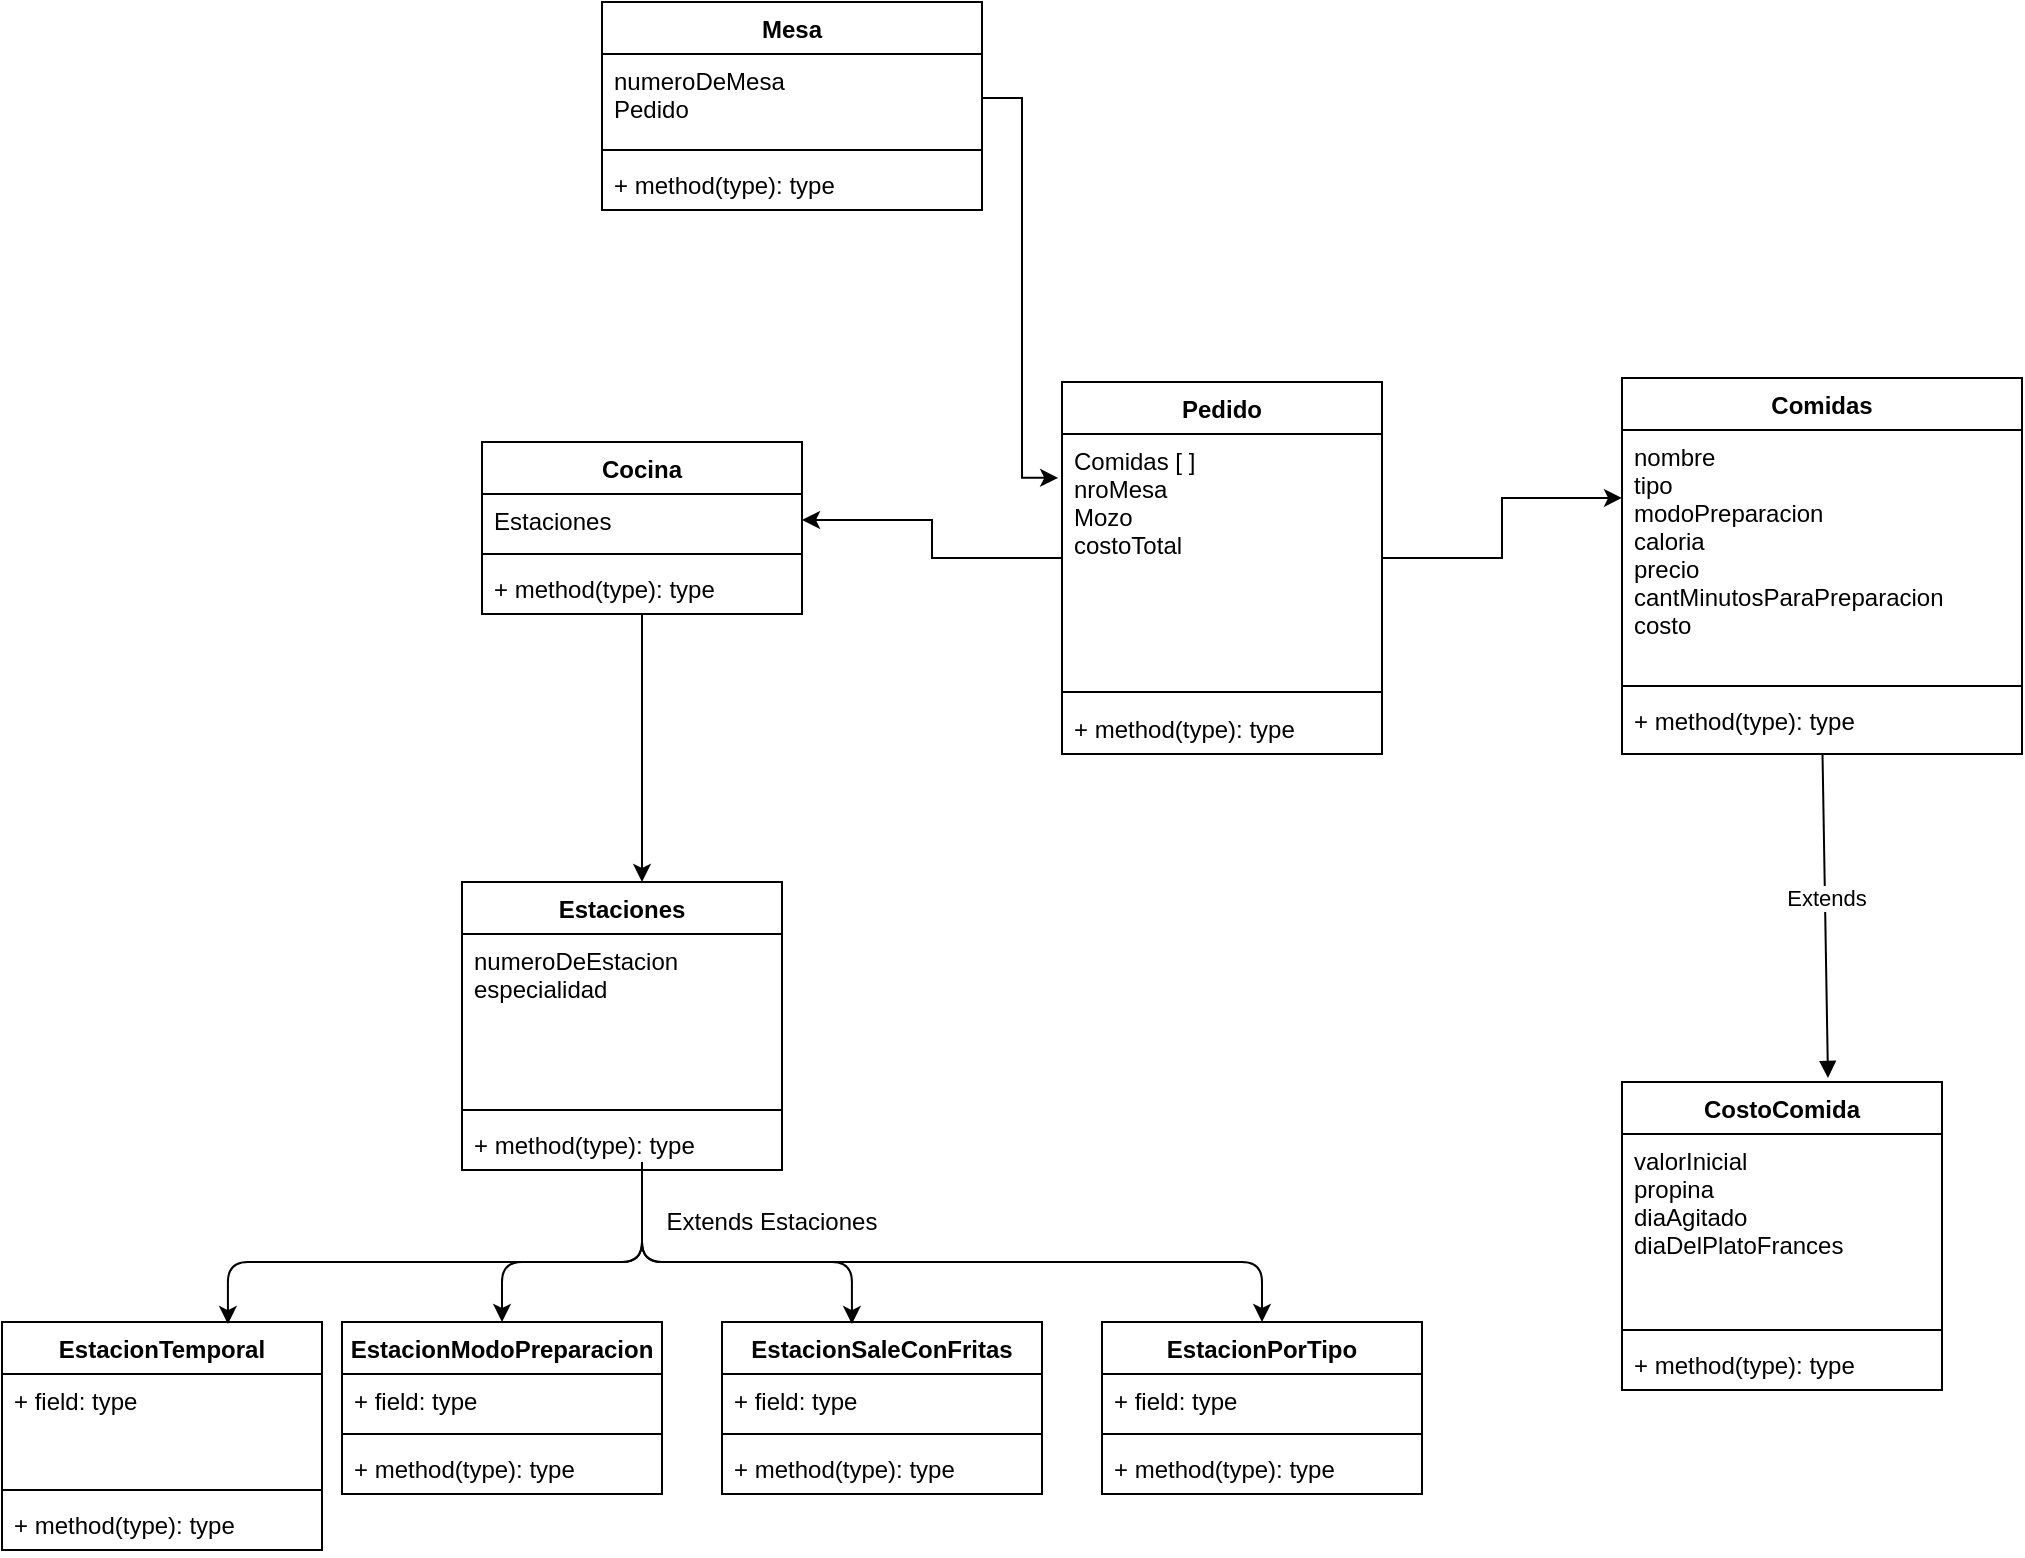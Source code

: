 <mxfile version="14.6.6" type="google"><diagram name="Page-1" id="9f46799a-70d6-7492-0946-bef42562c5a5"><mxGraphModel dx="1108" dy="482" grid="1" gridSize="10" guides="1" tooltips="1" connect="1" arrows="1" fold="1" page="1" pageScale="1" pageWidth="1100" pageHeight="850" background="#ffffff" math="0" shadow="0"><root><mxCell id="0"/><mxCell id="1" parent="0"/><mxCell id="8xV83j_1CTot_pnEL54q-1" value="Mesa" style="swimlane;fontStyle=1;align=center;verticalAlign=top;childLayout=stackLayout;horizontal=1;startSize=26;horizontalStack=0;resizeParent=1;resizeParentMax=0;resizeLast=0;collapsible=1;marginBottom=0;" parent="1" vertex="1"><mxGeometry x="350" y="10" width="190" height="104" as="geometry"/></mxCell><mxCell id="8xV83j_1CTot_pnEL54q-2" value="numeroDeMesa&#10;Pedido&#10;" style="text;strokeColor=none;fillColor=none;align=left;verticalAlign=top;spacingLeft=4;spacingRight=4;overflow=hidden;rotatable=0;points=[[0,0.5],[1,0.5]];portConstraint=eastwest;" parent="8xV83j_1CTot_pnEL54q-1" vertex="1"><mxGeometry y="26" width="190" height="44" as="geometry"/></mxCell><mxCell id="8xV83j_1CTot_pnEL54q-3" value="" style="line;strokeWidth=1;fillColor=none;align=left;verticalAlign=middle;spacingTop=-1;spacingLeft=3;spacingRight=3;rotatable=0;labelPosition=right;points=[];portConstraint=eastwest;" parent="8xV83j_1CTot_pnEL54q-1" vertex="1"><mxGeometry y="70" width="190" height="8" as="geometry"/></mxCell><mxCell id="8xV83j_1CTot_pnEL54q-4" value="+ method(type): type" style="text;strokeColor=none;fillColor=none;align=left;verticalAlign=top;spacingLeft=4;spacingRight=4;overflow=hidden;rotatable=0;points=[[0,0.5],[1,0.5]];portConstraint=eastwest;" parent="8xV83j_1CTot_pnEL54q-1" vertex="1"><mxGeometry y="78" width="190" height="26" as="geometry"/></mxCell><mxCell id="8xV83j_1CTot_pnEL54q-5" value="Pedido" style="swimlane;fontStyle=1;align=center;verticalAlign=top;childLayout=stackLayout;horizontal=1;startSize=26;horizontalStack=0;resizeParent=1;resizeParentMax=0;resizeLast=0;collapsible=1;marginBottom=0;" parent="1" vertex="1"><mxGeometry x="580" y="200" width="160" height="186" as="geometry"/></mxCell><mxCell id="8xV83j_1CTot_pnEL54q-6" value="Comidas [ ]&#10;nroMesa&#10;Mozo&#10;costoTotal" style="text;strokeColor=none;fillColor=none;align=left;verticalAlign=top;spacingLeft=4;spacingRight=4;overflow=hidden;rotatable=0;points=[[0,0.5],[1,0.5]];portConstraint=eastwest;" parent="8xV83j_1CTot_pnEL54q-5" vertex="1"><mxGeometry y="26" width="160" height="124" as="geometry"/></mxCell><mxCell id="8xV83j_1CTot_pnEL54q-7" value="" style="line;strokeWidth=1;fillColor=none;align=left;verticalAlign=middle;spacingTop=-1;spacingLeft=3;spacingRight=3;rotatable=0;labelPosition=right;points=[];portConstraint=eastwest;" parent="8xV83j_1CTot_pnEL54q-5" vertex="1"><mxGeometry y="150" width="160" height="10" as="geometry"/></mxCell><mxCell id="8xV83j_1CTot_pnEL54q-8" value="+ method(type): type" style="text;strokeColor=none;fillColor=none;align=left;verticalAlign=top;spacingLeft=4;spacingRight=4;overflow=hidden;rotatable=0;points=[[0,0.5],[1,0.5]];portConstraint=eastwest;" parent="8xV83j_1CTot_pnEL54q-5" vertex="1"><mxGeometry y="160" width="160" height="26" as="geometry"/></mxCell><mxCell id="8xV83j_1CTot_pnEL54q-9" value="Comidas" style="swimlane;fontStyle=1;align=center;verticalAlign=top;childLayout=stackLayout;horizontal=1;startSize=26;horizontalStack=0;resizeParent=1;resizeParentMax=0;resizeLast=0;collapsible=1;marginBottom=0;" parent="1" vertex="1"><mxGeometry x="860" y="198" width="200" height="188" as="geometry"/></mxCell><mxCell id="8xV83j_1CTot_pnEL54q-10" value="nombre&#10;tipo&#10;modoPreparacion&#10;caloria&#10;precio&#10;cantMinutosParaPreparacion&#10;costo" style="text;strokeColor=none;fillColor=none;align=left;verticalAlign=top;spacingLeft=4;spacingRight=4;overflow=hidden;rotatable=0;points=[[0,0.5],[1,0.5]];portConstraint=eastwest;" parent="8xV83j_1CTot_pnEL54q-9" vertex="1"><mxGeometry y="26" width="200" height="124" as="geometry"/></mxCell><mxCell id="8xV83j_1CTot_pnEL54q-11" value="" style="line;strokeWidth=1;fillColor=none;align=left;verticalAlign=middle;spacingTop=-1;spacingLeft=3;spacingRight=3;rotatable=0;labelPosition=right;points=[];portConstraint=eastwest;" parent="8xV83j_1CTot_pnEL54q-9" vertex="1"><mxGeometry y="150" width="200" height="8" as="geometry"/></mxCell><mxCell id="8xV83j_1CTot_pnEL54q-12" value="+ method(type): type" style="text;strokeColor=none;fillColor=none;align=left;verticalAlign=top;spacingLeft=4;spacingRight=4;overflow=hidden;rotatable=0;points=[[0,0.5],[1,0.5]];portConstraint=eastwest;" parent="8xV83j_1CTot_pnEL54q-9" vertex="1"><mxGeometry y="158" width="200" height="30" as="geometry"/></mxCell><mxCell id="8xV83j_1CTot_pnEL54q-17" value="Estaciones" style="swimlane;fontStyle=1;align=center;verticalAlign=top;childLayout=stackLayout;horizontal=1;startSize=26;horizontalStack=0;resizeParent=1;resizeParentMax=0;resizeLast=0;collapsible=1;marginBottom=0;" parent="1" vertex="1"><mxGeometry x="280" y="450" width="160" height="144" as="geometry"/></mxCell><mxCell id="8xV83j_1CTot_pnEL54q-18" value="numeroDeEstacion&#10;especialidad&#10;" style="text;strokeColor=none;fillColor=none;align=left;verticalAlign=top;spacingLeft=4;spacingRight=4;overflow=hidden;rotatable=0;points=[[0,0.5],[1,0.5]];portConstraint=eastwest;" parent="8xV83j_1CTot_pnEL54q-17" vertex="1"><mxGeometry y="26" width="160" height="84" as="geometry"/></mxCell><mxCell id="8xV83j_1CTot_pnEL54q-19" value="" style="line;strokeWidth=1;fillColor=none;align=left;verticalAlign=middle;spacingTop=-1;spacingLeft=3;spacingRight=3;rotatable=0;labelPosition=right;points=[];portConstraint=eastwest;" parent="8xV83j_1CTot_pnEL54q-17" vertex="1"><mxGeometry y="110" width="160" height="8" as="geometry"/></mxCell><mxCell id="8xV83j_1CTot_pnEL54q-20" value="+ method(type): type" style="text;strokeColor=none;fillColor=none;align=left;verticalAlign=top;spacingLeft=4;spacingRight=4;overflow=hidden;rotatable=0;points=[[0,0.5],[1,0.5]];portConstraint=eastwest;" parent="8xV83j_1CTot_pnEL54q-17" vertex="1"><mxGeometry y="118" width="160" height="26" as="geometry"/></mxCell><mxCell id="RCY958HESJczwJdHwp6I-1" value="EstacionTemporal" style="swimlane;fontStyle=1;align=center;verticalAlign=top;childLayout=stackLayout;horizontal=1;startSize=26;horizontalStack=0;resizeParent=1;resizeParentMax=0;resizeLast=0;collapsible=1;marginBottom=0;" vertex="1" parent="1"><mxGeometry x="50" y="670" width="160" height="114" as="geometry"/></mxCell><mxCell id="RCY958HESJczwJdHwp6I-2" value="+ field: type" style="text;strokeColor=none;fillColor=none;align=left;verticalAlign=top;spacingLeft=4;spacingRight=4;overflow=hidden;rotatable=0;points=[[0,0.5],[1,0.5]];portConstraint=eastwest;" vertex="1" parent="RCY958HESJczwJdHwp6I-1"><mxGeometry y="26" width="160" height="54" as="geometry"/></mxCell><mxCell id="RCY958HESJczwJdHwp6I-3" value="" style="line;strokeWidth=1;fillColor=none;align=left;verticalAlign=middle;spacingTop=-1;spacingLeft=3;spacingRight=3;rotatable=0;labelPosition=right;points=[];portConstraint=eastwest;" vertex="1" parent="RCY958HESJczwJdHwp6I-1"><mxGeometry y="80" width="160" height="8" as="geometry"/></mxCell><mxCell id="RCY958HESJczwJdHwp6I-4" value="+ method(type): type" style="text;strokeColor=none;fillColor=none;align=left;verticalAlign=top;spacingLeft=4;spacingRight=4;overflow=hidden;rotatable=0;points=[[0,0.5],[1,0.5]];portConstraint=eastwest;" vertex="1" parent="RCY958HESJczwJdHwp6I-1"><mxGeometry y="88" width="160" height="26" as="geometry"/></mxCell><mxCell id="RCY958HESJczwJdHwp6I-5" value="EstacionModoPreparacion" style="swimlane;fontStyle=1;align=center;verticalAlign=top;childLayout=stackLayout;horizontal=1;startSize=26;horizontalStack=0;resizeParent=1;resizeParentMax=0;resizeLast=0;collapsible=1;marginBottom=0;" vertex="1" parent="1"><mxGeometry x="220" y="670" width="160" height="86" as="geometry"/></mxCell><mxCell id="RCY958HESJczwJdHwp6I-6" value="+ field: type" style="text;strokeColor=none;fillColor=none;align=left;verticalAlign=top;spacingLeft=4;spacingRight=4;overflow=hidden;rotatable=0;points=[[0,0.5],[1,0.5]];portConstraint=eastwest;" vertex="1" parent="RCY958HESJczwJdHwp6I-5"><mxGeometry y="26" width="160" height="26" as="geometry"/></mxCell><mxCell id="RCY958HESJczwJdHwp6I-7" value="" style="line;strokeWidth=1;fillColor=none;align=left;verticalAlign=middle;spacingTop=-1;spacingLeft=3;spacingRight=3;rotatable=0;labelPosition=right;points=[];portConstraint=eastwest;" vertex="1" parent="RCY958HESJczwJdHwp6I-5"><mxGeometry y="52" width="160" height="8" as="geometry"/></mxCell><mxCell id="RCY958HESJczwJdHwp6I-8" value="+ method(type): type" style="text;strokeColor=none;fillColor=none;align=left;verticalAlign=top;spacingLeft=4;spacingRight=4;overflow=hidden;rotatable=0;points=[[0,0.5],[1,0.5]];portConstraint=eastwest;" vertex="1" parent="RCY958HESJczwJdHwp6I-5"><mxGeometry y="60" width="160" height="26" as="geometry"/></mxCell><mxCell id="RCY958HESJczwJdHwp6I-9" value="EstacionSaleConFritas" style="swimlane;fontStyle=1;align=center;verticalAlign=top;childLayout=stackLayout;horizontal=1;startSize=26;horizontalStack=0;resizeParent=1;resizeParentMax=0;resizeLast=0;collapsible=1;marginBottom=0;" vertex="1" parent="1"><mxGeometry x="410" y="670" width="160" height="86" as="geometry"/></mxCell><mxCell id="RCY958HESJczwJdHwp6I-10" value="+ field: type" style="text;strokeColor=none;fillColor=none;align=left;verticalAlign=top;spacingLeft=4;spacingRight=4;overflow=hidden;rotatable=0;points=[[0,0.5],[1,0.5]];portConstraint=eastwest;" vertex="1" parent="RCY958HESJczwJdHwp6I-9"><mxGeometry y="26" width="160" height="26" as="geometry"/></mxCell><mxCell id="RCY958HESJczwJdHwp6I-11" value="" style="line;strokeWidth=1;fillColor=none;align=left;verticalAlign=middle;spacingTop=-1;spacingLeft=3;spacingRight=3;rotatable=0;labelPosition=right;points=[];portConstraint=eastwest;" vertex="1" parent="RCY958HESJczwJdHwp6I-9"><mxGeometry y="52" width="160" height="8" as="geometry"/></mxCell><mxCell id="RCY958HESJczwJdHwp6I-12" value="+ method(type): type" style="text;strokeColor=none;fillColor=none;align=left;verticalAlign=top;spacingLeft=4;spacingRight=4;overflow=hidden;rotatable=0;points=[[0,0.5],[1,0.5]];portConstraint=eastwest;" vertex="1" parent="RCY958HESJczwJdHwp6I-9"><mxGeometry y="60" width="160" height="26" as="geometry"/></mxCell><mxCell id="RCY958HESJczwJdHwp6I-13" value="EstacionPorTipo" style="swimlane;fontStyle=1;align=center;verticalAlign=top;childLayout=stackLayout;horizontal=1;startSize=26;horizontalStack=0;resizeParent=1;resizeParentMax=0;resizeLast=0;collapsible=1;marginBottom=0;" vertex="1" parent="1"><mxGeometry x="600" y="670" width="160" height="86" as="geometry"/></mxCell><mxCell id="RCY958HESJczwJdHwp6I-14" value="+ field: type" style="text;strokeColor=none;fillColor=none;align=left;verticalAlign=top;spacingLeft=4;spacingRight=4;overflow=hidden;rotatable=0;points=[[0,0.5],[1,0.5]];portConstraint=eastwest;" vertex="1" parent="RCY958HESJczwJdHwp6I-13"><mxGeometry y="26" width="160" height="26" as="geometry"/></mxCell><mxCell id="RCY958HESJczwJdHwp6I-15" value="" style="line;strokeWidth=1;fillColor=none;align=left;verticalAlign=middle;spacingTop=-1;spacingLeft=3;spacingRight=3;rotatable=0;labelPosition=right;points=[];portConstraint=eastwest;" vertex="1" parent="RCY958HESJczwJdHwp6I-13"><mxGeometry y="52" width="160" height="8" as="geometry"/></mxCell><mxCell id="RCY958HESJczwJdHwp6I-16" value="+ method(type): type" style="text;strokeColor=none;fillColor=none;align=left;verticalAlign=top;spacingLeft=4;spacingRight=4;overflow=hidden;rotatable=0;points=[[0,0.5],[1,0.5]];portConstraint=eastwest;" vertex="1" parent="RCY958HESJczwJdHwp6I-13"><mxGeometry y="60" width="160" height="26" as="geometry"/></mxCell><mxCell id="RCY958HESJczwJdHwp6I-17" value="Cocina" style="swimlane;fontStyle=1;align=center;verticalAlign=top;childLayout=stackLayout;horizontal=1;startSize=26;horizontalStack=0;resizeParent=1;resizeParentMax=0;resizeLast=0;collapsible=1;marginBottom=0;" vertex="1" parent="1"><mxGeometry x="290" y="230" width="160" height="86" as="geometry"/></mxCell><mxCell id="RCY958HESJczwJdHwp6I-18" value="Estaciones" style="text;strokeColor=none;fillColor=none;align=left;verticalAlign=top;spacingLeft=4;spacingRight=4;overflow=hidden;rotatable=0;points=[[0,0.5],[1,0.5]];portConstraint=eastwest;" vertex="1" parent="RCY958HESJczwJdHwp6I-17"><mxGeometry y="26" width="160" height="26" as="geometry"/></mxCell><mxCell id="RCY958HESJczwJdHwp6I-19" value="" style="line;strokeWidth=1;fillColor=none;align=left;verticalAlign=middle;spacingTop=-1;spacingLeft=3;spacingRight=3;rotatable=0;labelPosition=right;points=[];portConstraint=eastwest;" vertex="1" parent="RCY958HESJczwJdHwp6I-17"><mxGeometry y="52" width="160" height="8" as="geometry"/></mxCell><mxCell id="RCY958HESJczwJdHwp6I-20" value="+ method(type): type" style="text;strokeColor=none;fillColor=none;align=left;verticalAlign=top;spacingLeft=4;spacingRight=4;overflow=hidden;rotatable=0;points=[[0,0.5],[1,0.5]];portConstraint=eastwest;" vertex="1" parent="RCY958HESJczwJdHwp6I-17"><mxGeometry y="60" width="160" height="26" as="geometry"/></mxCell><mxCell id="RCY958HESJczwJdHwp6I-21" style="edgeStyle=orthogonalEdgeStyle;rounded=0;orthogonalLoop=1;jettySize=auto;html=1;entryX=-0.012;entryY=0.177;entryDx=0;entryDy=0;entryPerimeter=0;" edge="1" parent="1" source="8xV83j_1CTot_pnEL54q-2" target="8xV83j_1CTot_pnEL54q-6"><mxGeometry relative="1" as="geometry"/></mxCell><mxCell id="RCY958HESJczwJdHwp6I-22" style="edgeStyle=orthogonalEdgeStyle;rounded=0;orthogonalLoop=1;jettySize=auto;html=1;entryX=0;entryY=0.274;entryDx=0;entryDy=0;entryPerimeter=0;" edge="1" parent="1" source="8xV83j_1CTot_pnEL54q-6" target="8xV83j_1CTot_pnEL54q-10"><mxGeometry relative="1" as="geometry"/></mxCell><mxCell id="RCY958HESJczwJdHwp6I-50" value="Extends Estaciones" style="text;html=1;strokeColor=none;fillColor=none;align=center;verticalAlign=middle;whiteSpace=wrap;rounded=0;" vertex="1" parent="1"><mxGeometry x="330" y="610" width="210" height="20" as="geometry"/></mxCell><mxCell id="RCY958HESJczwJdHwp6I-52" style="edgeStyle=elbowEdgeStyle;rounded=0;orthogonalLoop=1;jettySize=auto;html=1;" edge="1" parent="1" source="RCY958HESJczwJdHwp6I-17" target="8xV83j_1CTot_pnEL54q-17"><mxGeometry relative="1" as="geometry"><mxPoint x="320" y="310" as="targetPoint"/><Array as="points"><mxPoint x="360" y="250"/></Array></mxGeometry></mxCell><mxCell id="RCY958HESJczwJdHwp6I-70" value="" style="edgeStyle=elbowEdgeStyle;elbow=vertical;entryX=0.706;entryY=0.009;entryDx=0;entryDy=0;entryPerimeter=0;" edge="1" parent="1" target="RCY958HESJczwJdHwp6I-1"><mxGeometry relative="1" as="geometry"><mxPoint x="370" y="620" as="sourcePoint"/><mxPoint x="190" y="670" as="targetPoint"/><Array as="points"><mxPoint x="240" y="640"/></Array></mxGeometry></mxCell><mxCell id="RCY958HESJczwJdHwp6I-71" value="" style="edgeStyle=elbowEdgeStyle;elbow=vertical;" edge="1" parent="1"><mxGeometry relative="1" as="geometry"><mxPoint x="370" y="620" as="sourcePoint"/><mxPoint x="300" y="670" as="targetPoint"/><Array as="points"><mxPoint x="330" y="640"/></Array></mxGeometry></mxCell><mxCell id="RCY958HESJczwJdHwp6I-72" value="" style="edgeStyle=elbowEdgeStyle;elbow=vertical;entryX=0.406;entryY=0.012;entryDx=0;entryDy=0;entryPerimeter=0;" edge="1" parent="1" target="RCY958HESJczwJdHwp6I-9"><mxGeometry relative="1" as="geometry"><mxPoint x="370" y="620" as="sourcePoint"/><mxPoint x="430" y="670" as="targetPoint"/><Array as="points"><mxPoint x="420" y="640"/></Array></mxGeometry></mxCell><mxCell id="RCY958HESJczwJdHwp6I-73" value="" style="edgeStyle=elbowEdgeStyle;elbow=vertical;entryX=0.5;entryY=0;entryDx=0;entryDy=0;" edge="1" parent="1" target="RCY958HESJczwJdHwp6I-13"><mxGeometry relative="1" as="geometry"><mxPoint x="370" y="590" as="sourcePoint"/><mxPoint x="550" y="670" as="targetPoint"/><Array as="points"><mxPoint x="550" y="640"/><mxPoint x="430" y="650"/><mxPoint x="530" y="650"/></Array></mxGeometry></mxCell><mxCell id="RCY958HESJczwJdHwp6I-74" style="edgeStyle=elbowEdgeStyle;rounded=0;orthogonalLoop=1;jettySize=auto;html=1;exitX=0;exitY=0.5;exitDx=0;exitDy=0;" edge="1" parent="1" source="8xV83j_1CTot_pnEL54q-6" target="RCY958HESJczwJdHwp6I-18"><mxGeometry relative="1" as="geometry"/></mxCell><mxCell id="RCY958HESJczwJdHwp6I-111" value="CostoComida" style="swimlane;fontStyle=1;align=center;verticalAlign=top;childLayout=stackLayout;horizontal=1;startSize=26;horizontalStack=0;resizeParent=1;resizeParentMax=0;resizeLast=0;collapsible=1;marginBottom=0;" vertex="1" parent="1"><mxGeometry x="860" y="550" width="160" height="154" as="geometry"/></mxCell><mxCell id="RCY958HESJczwJdHwp6I-112" value="valorInicial&#10;propina&#10;diaAgitado&#10;diaDelPlatoFrances" style="text;strokeColor=none;fillColor=none;align=left;verticalAlign=top;spacingLeft=4;spacingRight=4;overflow=hidden;rotatable=0;points=[[0,0.5],[1,0.5]];portConstraint=eastwest;" vertex="1" parent="RCY958HESJczwJdHwp6I-111"><mxGeometry y="26" width="160" height="94" as="geometry"/></mxCell><mxCell id="RCY958HESJczwJdHwp6I-113" value="" style="line;strokeWidth=1;fillColor=none;align=left;verticalAlign=middle;spacingTop=-1;spacingLeft=3;spacingRight=3;rotatable=0;labelPosition=right;points=[];portConstraint=eastwest;" vertex="1" parent="RCY958HESJczwJdHwp6I-111"><mxGeometry y="120" width="160" height="8" as="geometry"/></mxCell><mxCell id="RCY958HESJczwJdHwp6I-114" value="+ method(type): type" style="text;strokeColor=none;fillColor=none;align=left;verticalAlign=top;spacingLeft=4;spacingRight=4;overflow=hidden;rotatable=0;points=[[0,0.5],[1,0.5]];portConstraint=eastwest;" vertex="1" parent="RCY958HESJczwJdHwp6I-111"><mxGeometry y="128" width="160" height="26" as="geometry"/></mxCell><mxCell id="RCY958HESJczwJdHwp6I-116" value="Extends" style="html=1;verticalAlign=bottom;endArrow=block;" edge="1" parent="1" source="8xV83j_1CTot_pnEL54q-12"><mxGeometry width="80" relative="1" as="geometry"><mxPoint x="1060" y="560" as="sourcePoint"/><mxPoint x="963" y="548" as="targetPoint"/></mxGeometry></mxCell></root></mxGraphModel></diagram></mxfile>